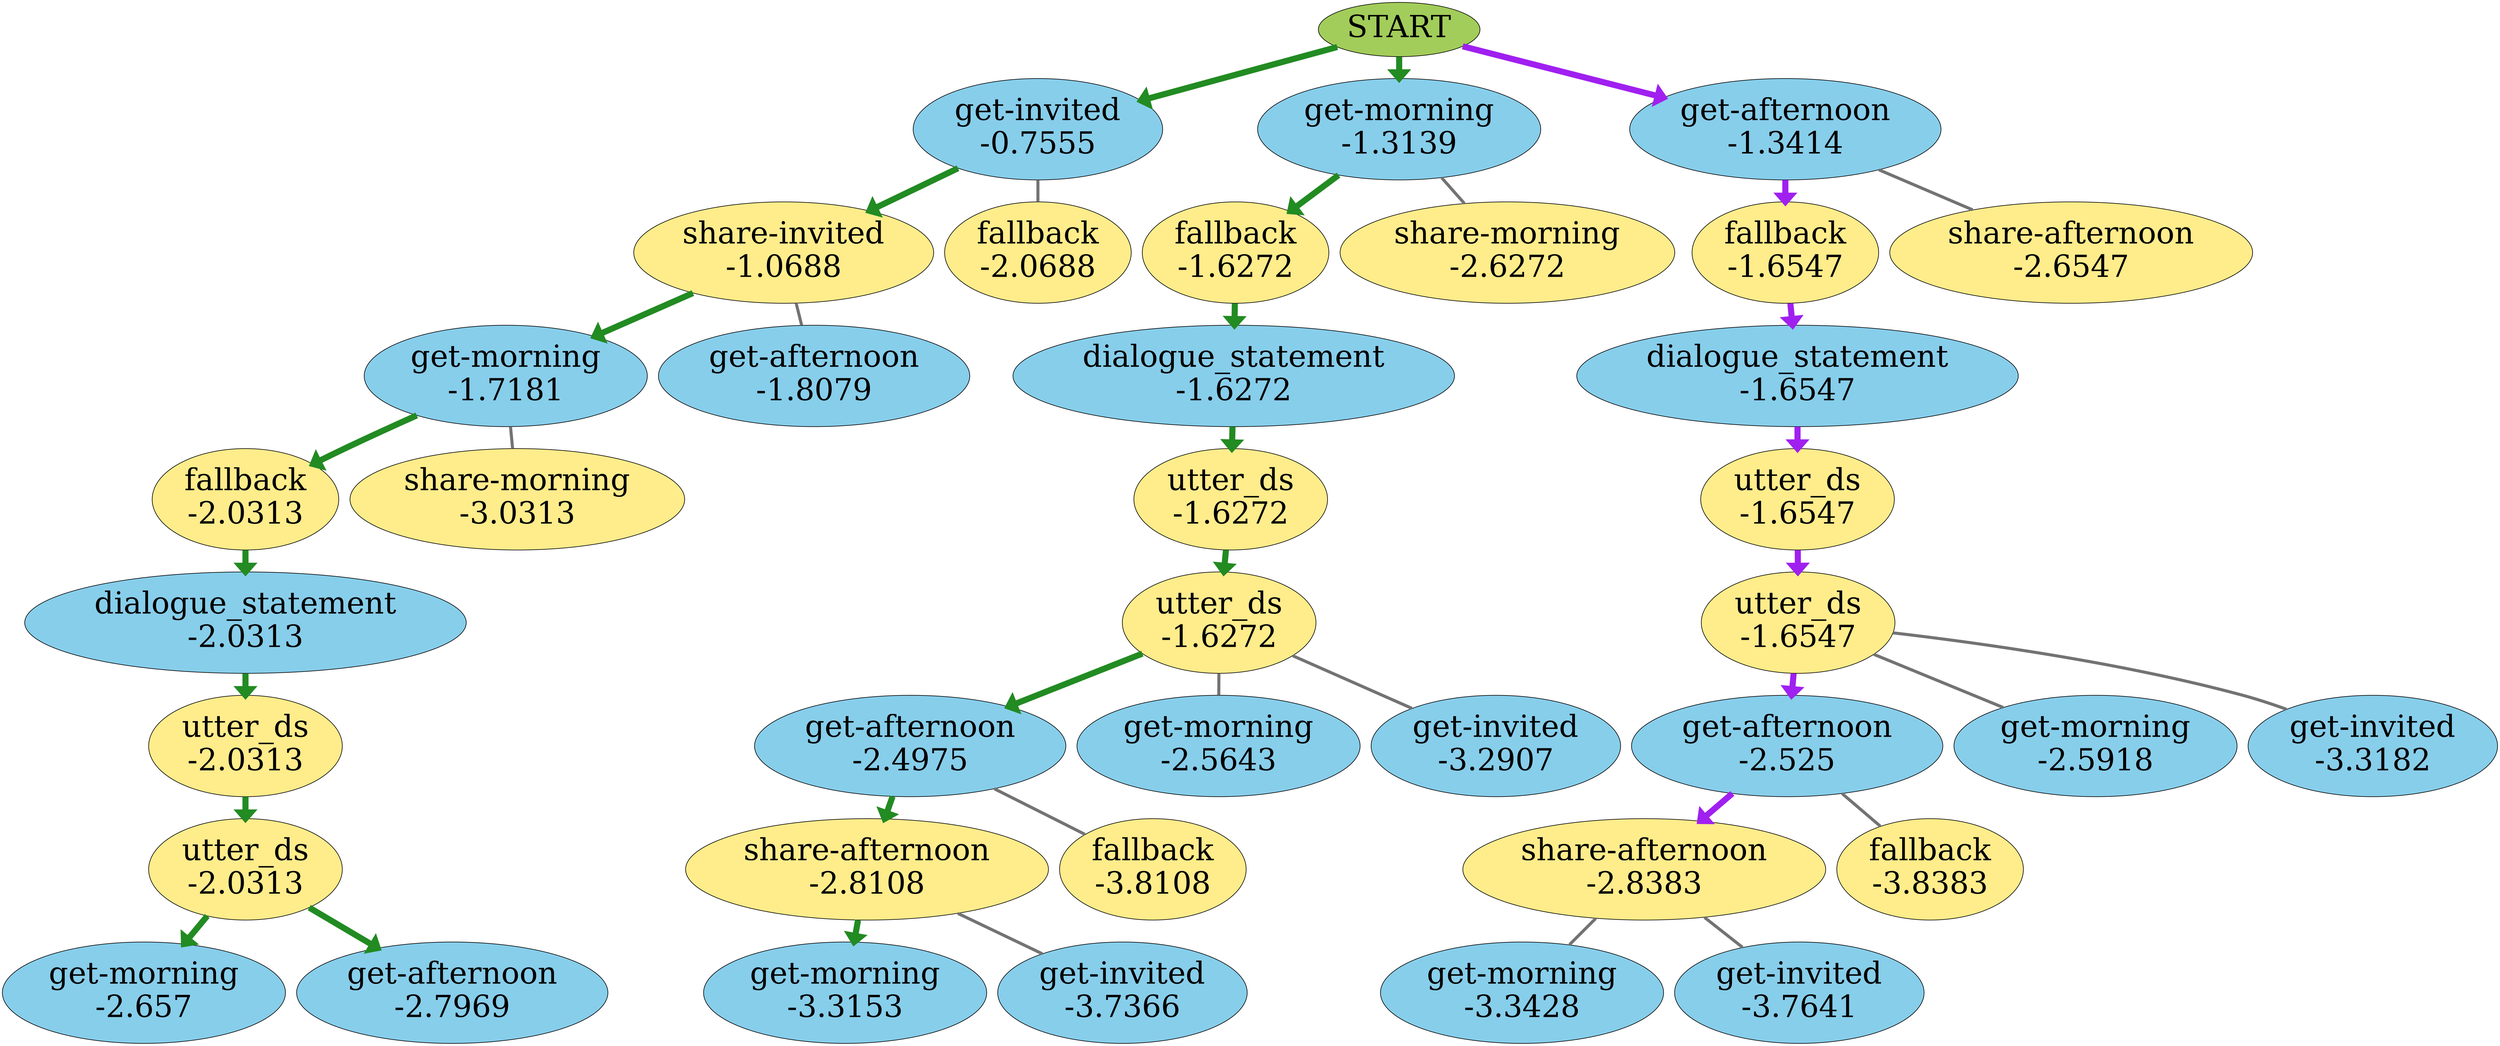 strict digraph {
	0 [label=START fillcolor=darkolivegreen3 fontsize=50 style=filled]
	1 [label="get-invited
-0.7555" fillcolor=skyblue fontsize=50 style=filled]
	0 -> 1 [arrowhead=normal color=purple penwidth=10.0]
	2 [label="get-morning
-1.3139" fillcolor=skyblue fontsize=50 style=filled]
	0 -> 2 [arrowhead=normal color=purple penwidth=10.0]
	3 [label="get-afternoon
-1.3414" fillcolor=skyblue fontsize=50 style=filled]
	0 -> 3 [arrowhead=normal color=purple penwidth=10.0]
	4 [label="share-invited
-1.0688" fillcolor=lightgoldenrod1 fontsize=50 style=filled]
	1 -> 4 [arrowhead=normal color=purple penwidth=10.0]
	5 [label="fallback
-2.0688" fillcolor=lightgoldenrod1 fontsize=50 style=filled]
	1 -> 5 [arrowhead=none color=grey45 penwidth=5.0]
	6 [label="fallback
-1.6272" fillcolor=lightgoldenrod1 fontsize=50 style=filled]
	2 -> 6 [arrowhead=normal color=purple penwidth=10.0]
	7 [label="share-morning
-2.6272" fillcolor=lightgoldenrod1 fontsize=50 style=filled]
	2 -> 7 [arrowhead=none color=grey45 penwidth=5.0]
	8 [label="fallback
-1.6547" fillcolor=lightgoldenrod1 fontsize=50 style=filled]
	3 -> 8 [arrowhead=normal color=purple penwidth=10.0]
	9 [label="share-afternoon
-2.6547" fillcolor=lightgoldenrod1 fontsize=50 style=filled]
	3 -> 9 [arrowhead=none color=grey45 penwidth=5.0]
	10 [label="get-morning
-1.7181" fillcolor=skyblue fontsize=50 style=filled]
	4 -> 10 [arrowhead=normal color=purple penwidth=10.0]
	11 [label="get-afternoon
-1.8079" fillcolor=skyblue fontsize=50 style=filled]
	4 -> 11 [arrowhead=none color=grey45 penwidth=5.0]
	12 [label="dialogue_statement
-1.6272" fillcolor=skyblue fontsize=50 style=filled]
	6 -> 12 [arrowhead=normal color=purple penwidth=10.0]
	13 [label="dialogue_statement
-1.6547" fillcolor=skyblue fontsize=50 style=filled]
	8 -> 13 [arrowhead=normal color=purple penwidth=10.0]
	14 [label="utter_ds
-1.6272" fillcolor=lightgoldenrod1 fontsize=50 style=filled]
	12 -> 14 [arrowhead=normal color=purple penwidth=10.0]
	15 [label="utter_ds
-1.6547" fillcolor=lightgoldenrod1 fontsize=50 style=filled]
	13 -> 15 [arrowhead=normal color=purple penwidth=10.0]
	16 [label="utter_ds
-1.6272" fillcolor=lightgoldenrod1 fontsize=50 style=filled]
	14 -> 16 [arrowhead=normal color=purple penwidth=10.0]
	17 [label="utter_ds
-1.6547" fillcolor=lightgoldenrod1 fontsize=50 style=filled]
	15 -> 17 [arrowhead=normal color=purple penwidth=10.0]
	18 [label="fallback
-2.0313" fillcolor=lightgoldenrod1 fontsize=50 style=filled]
	10 -> 18 [arrowhead=normal color=purple penwidth=10.0]
	19 [label="share-morning
-3.0313" fillcolor=lightgoldenrod1 fontsize=50 style=filled]
	10 -> 19 [arrowhead=none color=grey45 penwidth=5.0]
	20 [label="get-afternoon
-2.4975" fillcolor=skyblue fontsize=50 style=filled]
	16 -> 20 [arrowhead=normal color=purple penwidth=10.0]
	21 [label="get-morning
-2.5643" fillcolor=skyblue fontsize=50 style=filled]
	16 -> 21 [arrowhead=none color=grey45 penwidth=5.0]
	22 [label="get-invited
-3.2907" fillcolor=skyblue fontsize=50 style=filled]
	16 -> 22 [arrowhead=none color=grey45 penwidth=5.0]
	23 [label="get-afternoon
-2.525" fillcolor=skyblue fontsize=50 style=filled]
	17 -> 23 [arrowhead=normal color=purple penwidth=10.0]
	24 [label="get-morning
-2.5918" fillcolor=skyblue fontsize=50 style=filled]
	17 -> 24 [arrowhead=none color=grey45 penwidth=5.0]
	25 [label="get-invited
-3.3182" fillcolor=skyblue fontsize=50 style=filled]
	17 -> 25 [arrowhead=none color=grey45 penwidth=5.0]
	26 [label="dialogue_statement
-2.0313" fillcolor=skyblue fontsize=50 style=filled]
	18 -> 26 [arrowhead=normal color=purple penwidth=10.0]
	27 [label="utter_ds
-2.0313" fillcolor=lightgoldenrod1 fontsize=50 style=filled]
	26 -> 27 [arrowhead=normal color=purple penwidth=10.0]
	28 [label="utter_ds
-2.0313" fillcolor=lightgoldenrod1 fontsize=50 style=filled]
	27 -> 28 [arrowhead=normal color=purple penwidth=10.0]
	29 [label="share-afternoon
-2.8108" fillcolor=lightgoldenrod1 fontsize=50 style=filled]
	20 -> 29 [arrowhead=normal color=purple penwidth=10.0]
	30 [label="fallback
-3.8108" fillcolor=lightgoldenrod1 fontsize=50 style=filled]
	20 -> 30 [arrowhead=none color=grey45 penwidth=5.0]
	31 [label="share-afternoon
-2.8383" fillcolor=lightgoldenrod1 fontsize=50 style=filled]
	23 -> 31 [arrowhead=normal color=purple penwidth=10.0]
	32 [label="fallback
-3.8383" fillcolor=lightgoldenrod1 fontsize=50 style=filled]
	23 -> 32 [arrowhead=none color=grey45 penwidth=5.0]
	33 [label="get-morning
-2.657" fillcolor=skyblue fontsize=50 style=filled]
	28 -> 33 [arrowhead=normal color=purple penwidth=10.0]
	34 [label="get-afternoon
-2.7969" fillcolor=skyblue fontsize=50 style=filled]
	28 -> 34 [arrowhead=normal color=purple penwidth=10.0]
	35 [label="get-morning
-3.3153" fillcolor=skyblue fontsize=50 style=filled]
	29 -> 35 [arrowhead=normal color=purple penwidth=10.0]
	36 [label="get-invited
-3.7366" fillcolor=skyblue fontsize=50 style=filled]
	29 -> 36 [arrowhead=none color=grey45 penwidth=5.0]
	37 [label="get-morning
-3.3428" fillcolor=skyblue fontsize=50 style=filled]
	31 -> 37 [arrowhead=none color=grey45 penwidth=5.0]
	38 [label="get-invited
-3.7641" fillcolor=skyblue fontsize=50 style=filled]
	31 -> 38 [arrowhead=none color=grey45 penwidth=5.0]
	0 -> 1 [arrowhead=normal color=forestgreen penwidth=10.0]
	1 -> 4 [arrowhead=normal color=forestgreen penwidth=10.0]
	4 -> 10 [arrowhead=normal color=forestgreen penwidth=10.0]
	10 -> 18 [arrowhead=normal color=forestgreen penwidth=10.0]
	18 -> 26 [arrowhead=normal color=forestgreen penwidth=10.0]
	26 -> 27 [arrowhead=normal color=forestgreen penwidth=10.0]
	27 -> 28 [arrowhead=normal color=forestgreen penwidth=10.0]
	28 -> 33 [arrowhead=normal color=forestgreen penwidth=10.0]
	0 -> 1 [arrowhead=normal color=forestgreen penwidth=10.0]
	1 -> 4 [arrowhead=normal color=forestgreen penwidth=10.0]
	4 -> 10 [arrowhead=normal color=forestgreen penwidth=10.0]
	10 -> 18 [arrowhead=normal color=forestgreen penwidth=10.0]
	18 -> 26 [arrowhead=normal color=forestgreen penwidth=10.0]
	26 -> 27 [arrowhead=normal color=forestgreen penwidth=10.0]
	27 -> 28 [arrowhead=normal color=forestgreen penwidth=10.0]
	28 -> 34 [arrowhead=normal color=forestgreen penwidth=10.0]
	0 -> 2 [arrowhead=normal color=forestgreen penwidth=10.0]
	2 -> 6 [arrowhead=normal color=forestgreen penwidth=10.0]
	6 -> 12 [arrowhead=normal color=forestgreen penwidth=10.0]
	12 -> 14 [arrowhead=normal color=forestgreen penwidth=10.0]
	14 -> 16 [arrowhead=normal color=forestgreen penwidth=10.0]
	16 -> 20 [arrowhead=normal color=forestgreen penwidth=10.0]
	20 -> 29 [arrowhead=normal color=forestgreen penwidth=10.0]
	29 -> 35 [arrowhead=normal color=forestgreen penwidth=10.0]
}
